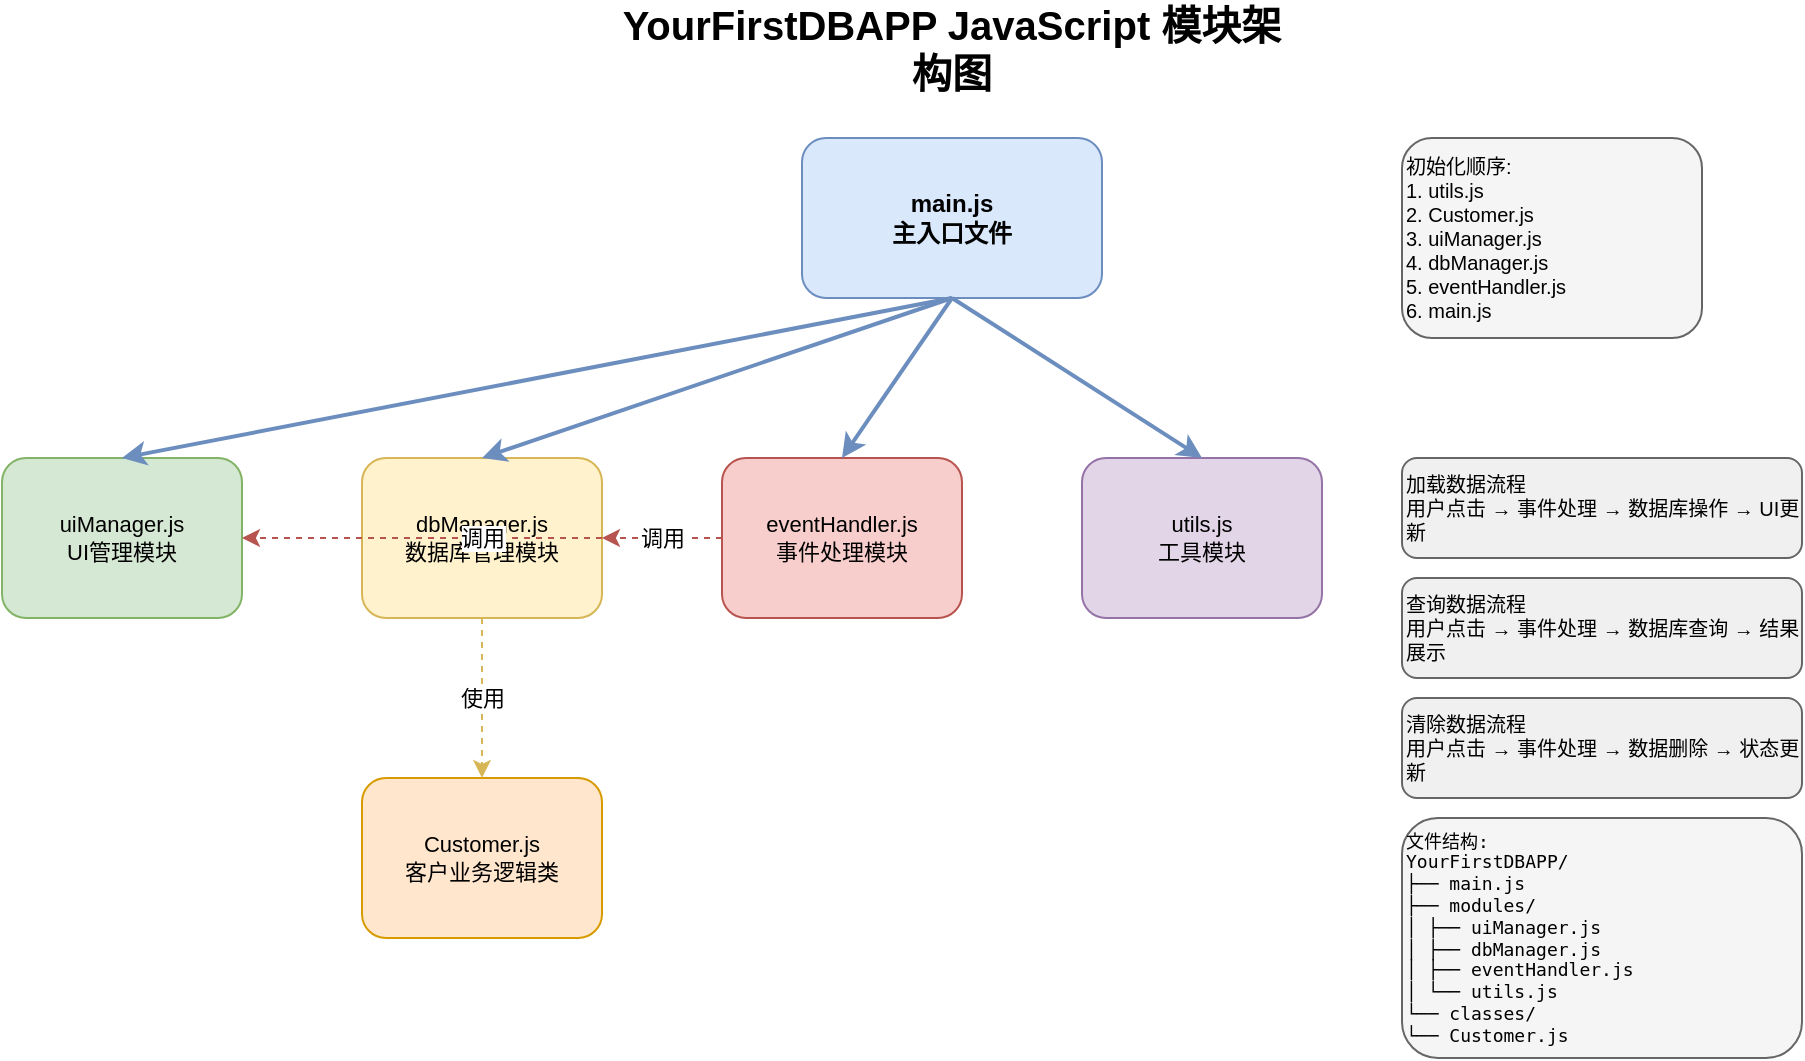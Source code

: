 <mxfile version="22.1.16" type="device">
  <diagram name="JavaScript模块架构图" id="architecture">
    <mxGraphModel dx="1422" dy="794" grid="1" gridSize="10" guides="1" tooltips="1" connect="1" arrows="1" fold="1" page="1" pageScale="1" pageWidth="1169" pageHeight="827" math="0" shadow="0">
      <root>
        <mxCell id="0" />
        <mxCell id="1" parent="0" />
        
        <!-- 标题 -->
        <mxCell id="title" value="YourFirstDBAPP JavaScript 模块架构图" style="text;html=1;strokeColor=none;fillColor=none;align=center;verticalAlign=middle;whiteSpace=wrap;rounded=0;fontSize=20;fontStyle=1;" vertex="1" parent="1">
          <mxGeometry x="400" y="20" width="350" height="30" as="geometry" />
        </mxCell>
        
        <!-- 主入口文件 -->
        <mxCell id="main" value="main.js&#xa;主入口文件" style="rounded=1;whiteSpace=wrap;html=1;fillColor=#dae8fc;strokeColor=#6c8ebf;fontSize=12;fontStyle=1;align=center;" vertex="1" parent="1">
          <mxGeometry x="500" y="80" width="150" height="80" as="geometry" />
        </mxCell>
        
        <!-- 四个功能模块 -->
        <mxCell id="uiManager" value="uiManager.js&#xa;UI管理模块" style="rounded=1;whiteSpace=wrap;html=1;fillColor=#d5e8d4;strokeColor=#82b366;fontSize=11;align=center;" vertex="1" parent="1">
          <mxGeometry x="100" y="240" width="120" height="80" as="geometry" />
        </mxCell>
        
        <mxCell id="dbManager" value="dbManager.js&#xa;数据库管理模块" style="rounded=1;whiteSpace=wrap;html=1;fillColor=#fff2cc;strokeColor=#d6b656;fontSize=11;align=center;" vertex="1" parent="1">
          <mxGeometry x="280" y="240" width="120" height="80" as="geometry" />
        </mxCell>
        
        <mxCell id="eventHandler" value="eventHandler.js&#xa;事件处理模块" style="rounded=1;whiteSpace=wrap;html=1;fillColor=#f8cecc;strokeColor=#b85450;fontSize=11;align=center;" vertex="1" parent="1">
          <mxGeometry x="460" y="240" width="120" height="80" as="geometry" />
        </mxCell>
        
        <mxCell id="utils" value="utils.js&#xa;工具模块" style="rounded=1;whiteSpace=wrap;html=1;fillColor=#e1d5e7;strokeColor=#9673a6;fontSize=11;align=center;" vertex="1" parent="1">
          <mxGeometry x="640" y="240" width="120" height="80" as="geometry" />
        </mxCell>
        
        <!-- Customer类 -->
        <mxCell id="customer" value="Customer.js&#xa;客户业务逻辑类" style="rounded=1;whiteSpace=wrap;html=1;fillColor=#ffe6cc;strokeColor=#d79b00;fontSize=11;align=center;" vertex="1" parent="1">
          <mxGeometry x="280" y="400" width="120" height="80" as="geometry" />
        </mxCell>
        
        <!-- 依赖关系箭头 -->
        <mxCell id="main-ui" value="" style="endArrow=classic;html=1;rounded=0;exitX=0.5;exitY=1;exitDx=0;exitDy=0;entryX=0.5;entryY=0;entryDx=0;entryDy=0;strokeWidth=2;strokeColor=#6c8ebf;" edge="1" parent="1" source="main" target="uiManager">
          <mxGeometry width="50" height="50" relative="1" as="geometry">
            <mxPoint x="575" y="160" as="sourcePoint" />
            <mxPoint x="160" y="240" as="targetPoint" />
          </mxGeometry>
        </mxCell>
        
        <mxCell id="main-db" value="" style="endArrow=classic;html=1;rounded=0;exitX=0.5;exitY=1;exitDx=0;exitDy=0;entryX=0.5;entryY=0;entryDx=0;entryDy=0;strokeWidth=2;strokeColor=#6c8ebf;" edge="1" parent="1" source="main" target="dbManager">
          <mxGeometry width="50" height="50" relative="1" as="geometry">
            <mxPoint x="575" y="160" as="sourcePoint" />
            <mxPoint x="340" y="240" as="targetPoint" />
          </mxGeometry>
        </mxCell>
        
        <mxCell id="main-event" value="" style="endArrow=classic;html=1;rounded=0;exitX=0.5;exitY=1;exitDx=0;exitDy=0;entryX=0.5;entryY=0;entryDx=0;entryDy=0;strokeWidth=2;strokeColor=#6c8ebf;" edge="1" parent="1" source="main" target="eventHandler">
          <mxGeometry width="50" height="50" relative="1" as="geometry">
            <mxPoint x="575" y="160" as="sourcePoint" />
            <mxPoint x="520" y="240" as="targetPoint" />
          </mxGeometry>
        </mxCell>
        
        <mxCell id="main-utils" value="" style="endArrow=classic;html=1;rounded=0;exitX=0.5;exitY=1;exitDx=0;exitDy=0;entryX=0.5;entryY=0;entryDx=0;entryDy=0;strokeWidth=2;strokeColor=#6c8ebf;" edge="1" parent="1" source="main" target="utils">
          <mxGeometry width="50" height="50" relative="1" as="geometry">
            <mxPoint x="575" y="160" as="sourcePoint" />
            <mxPoint x="700" y="240" as="targetPoint" />
          </mxGeometry>
        </mxCell>
        
        <!-- 模块间依赖关系 -->
        <mxCell id="event-ui" value="调用" style="endArrow=classic;html=1;rounded=0;exitX=0;exitY=0.5;exitDx=0;exitDy=0;entryX=1;entryY=0.5;entryDx=0;entryDy=0;strokeWidth=1;strokeColor=#b85450;dashed=1;" edge="1" parent="1" source="eventHandler" target="uiManager">
          <mxGeometry width="50" height="50" relative="1" as="geometry">
            <mxPoint x="460" y="280" as="sourcePoint" />
            <mxPoint x="220" y="280" as="targetPoint" />
          </mxGeometry>
        </mxCell>
        
        <mxCell id="event-db" value="调用" style="endArrow=classic;html=1;rounded=0;exitX=0;exitY=0.5;exitDx=0;exitDy=0;entryX=1;entryY=0.5;entryDx=0;entryDy=0;strokeWidth=1;strokeColor=#b85450;dashed=1;" edge="1" parent="1" source="eventHandler" target="dbManager">
          <mxGeometry width="50" height="50" relative="1" as="geometry">
            <mxPoint x="460" y="280" as="sourcePoint" />
            <mxPoint x="400" y="280" as="targetPoint" />
          </mxGeometry>
        </mxCell>
        
        <mxCell id="db-customer" value="使用" style="endArrow=classic;html=1;rounded=0;exitX=0.5;exitY=1;exitDx=0;exitDy=0;entryX=0.5;entryY=0;entryDx=0;entryDy=0;strokeWidth=1;strokeColor=#d6b656;dashed=1;" edge="1" parent="1" source="dbManager" target="customer">
          <mxGeometry width="50" height="50" relative="1" as="geometry">
            <mxPoint x="340" y="320" as="sourcePoint" />
            <mxPoint x="340" y="400" as="targetPoint" />
          </mxGeometry>
        </mxCell>
        
        <!-- 数据流程 -->
        <mxCell id="load-flow" value="加载数据流程&#xa;用户点击 → 事件处理 → 数据库操作 → UI更新" style="rounded=1;whiteSpace=wrap;html=1;fillColor=#f0f0f0;strokeColor=#666666;fontSize=10;align=left;" vertex="1" parent="1">
          <mxGeometry x="800" y="240" width="200" height="50" as="geometry" />
        </mxCell>
        
        <mxCell id="query-flow" value="查询数据流程&#xa;用户点击 → 事件处理 → 数据库查询 → 结果展示" style="rounded=1;whiteSpace=wrap;html=1;fillColor=#f0f0f0;strokeColor=#666666;fontSize=10;align=left;" vertex="1" parent="1">
          <mxGeometry x="800" y="300" width="200" height="50" as="geometry" />
        </mxCell>
        
        <mxCell id="clear-flow" value="清除数据流程&#xa;用户点击 → 事件处理 → 数据删除 → 状态更新" style="rounded=1;whiteSpace=wrap;html=1;fillColor=#f0f0f0;strokeColor=#666666;fontSize=10;align=left;" vertex="1" parent="1">
          <mxGeometry x="800" y="360" width="200" height="50" as="geometry" />
        </mxCell>
        
        <!-- 初始化顺序 -->
        <mxCell id="init-order" value="初始化顺序:&#xa;1. utils.js&#xa;2. Customer.js&#xa;3. uiManager.js&#xa;4. dbManager.js&#xa;5. eventHandler.js&#xa;6. main.js" style="rounded=1;whiteSpace=wrap;html=1;fillColor=#f5f5f5;strokeColor=#666666;fontSize=10;align=left;" vertex="1" parent="1">
          <mxGeometry x="800" y="80" width="150" height="100" as="geometry" />
        </mxCell>
        
        <!-- 文件结构 -->
        <mxCell id="file-structure" value="文件结构:&#xa;YourFirstDBAPP/&#xa;├── main.js&#xa;├── modules/&#xa;│   ├── uiManager.js&#xa;│   ├── dbManager.js&#xa;│   ├── eventHandler.js&#xa;│   └── utils.js&#xa;└── classes/&#xa;    └── Customer.js" style="rounded=1;whiteSpace=wrap;html=1;fillColor=#f5f5f5;strokeColor=#666666;fontSize=9;align=left;fontFamily=monospace;" vertex="1" parent="1">
          <mxGeometry x="800" y="420" width="200" height="120" as="geometry" />
        </mxCell>
        
      </root>
    </mxGraphModel>
  </diagram>
</mxfile>
